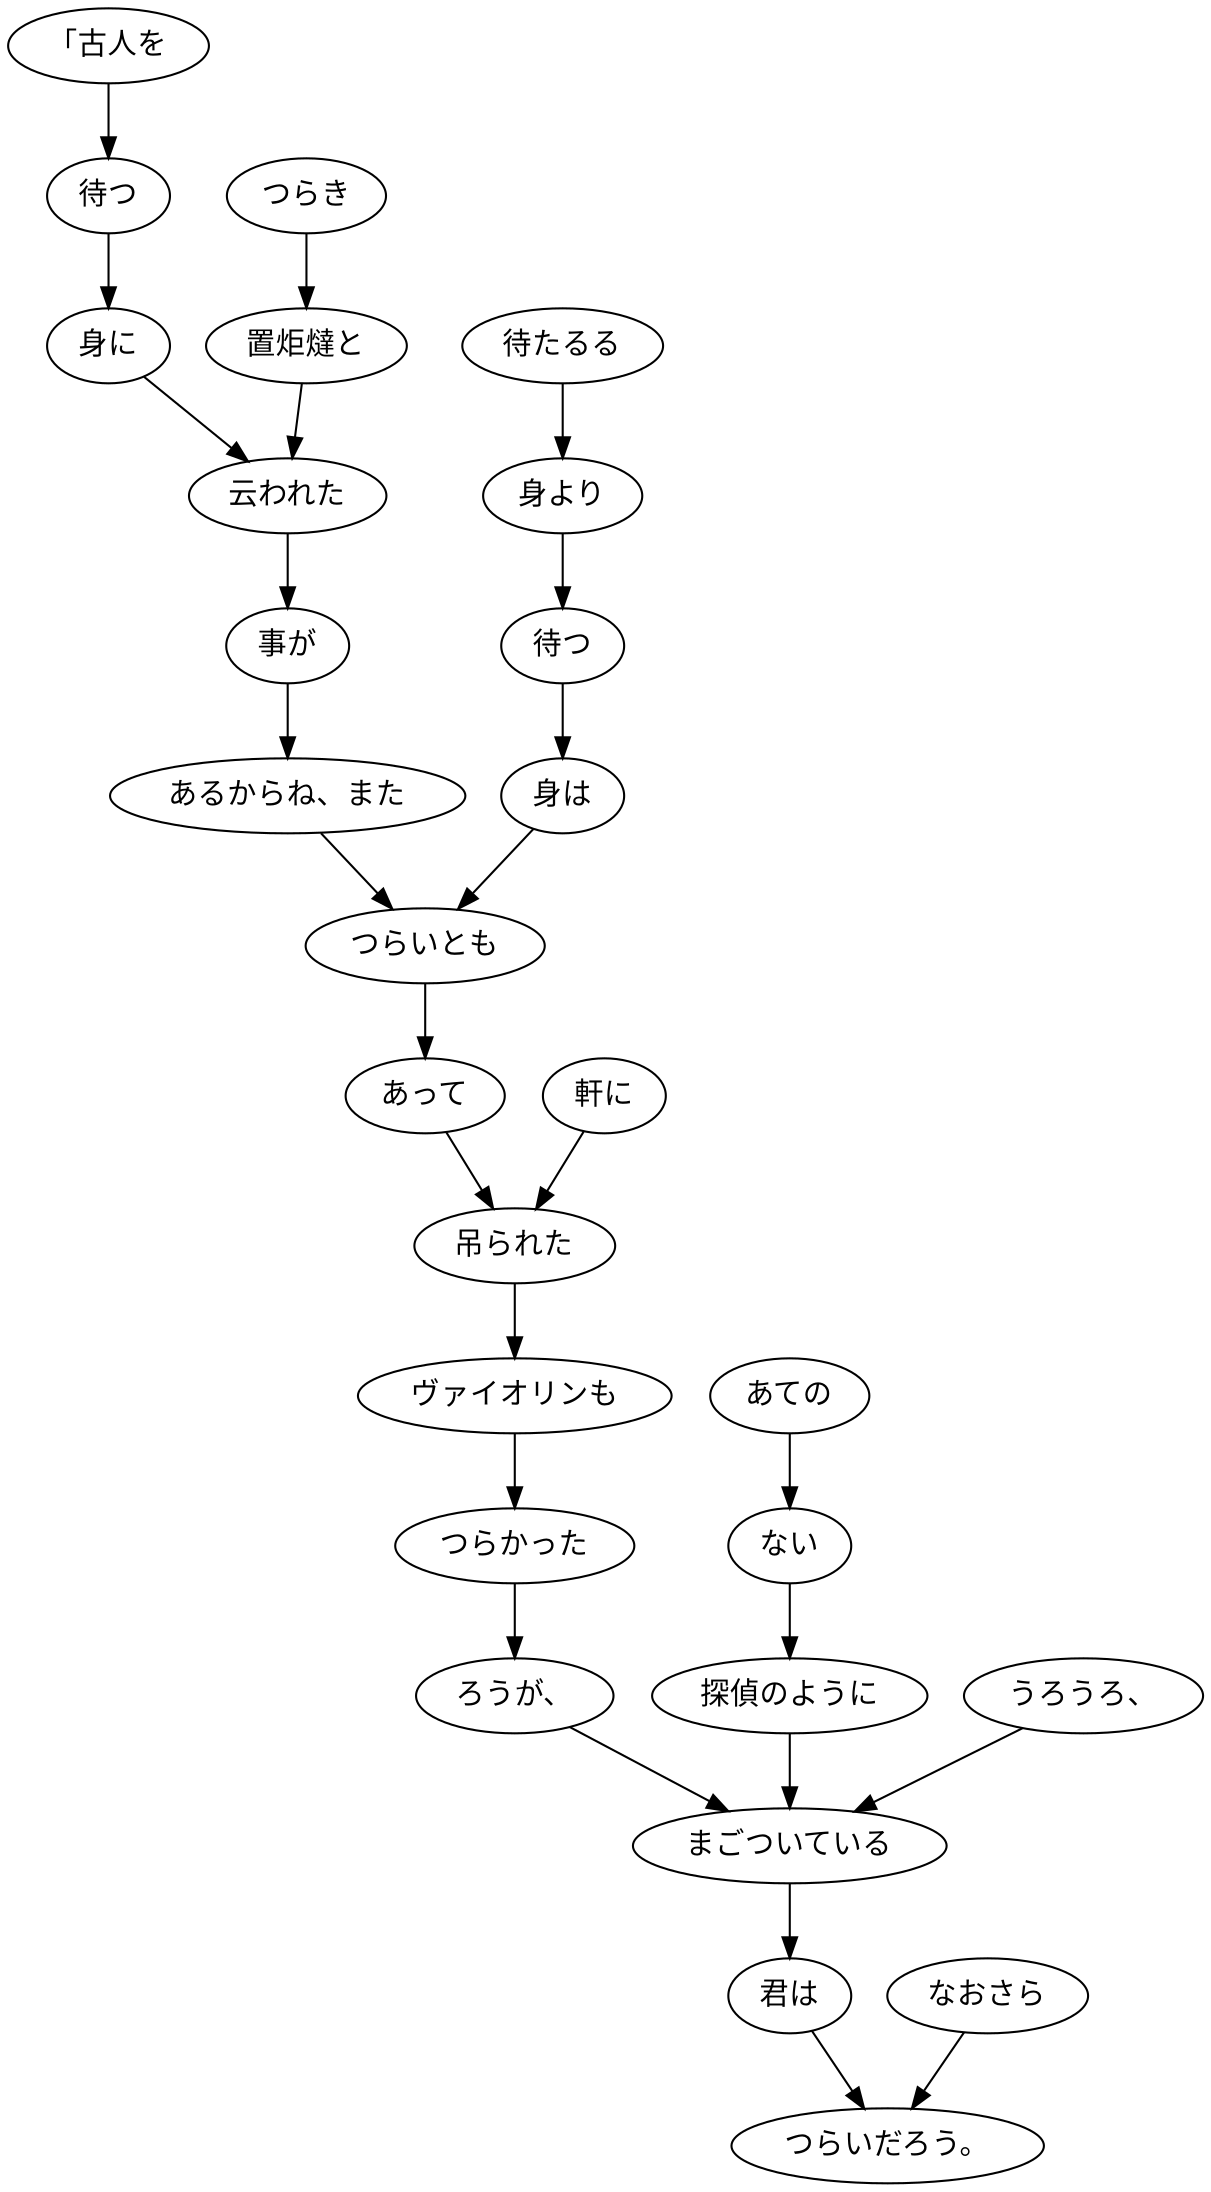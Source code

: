 digraph graph8075 {
	node0 [label="「古人を"];
	node1 [label="待つ"];
	node2 [label="身に"];
	node3 [label="つらき"];
	node4 [label="置炬燵と"];
	node5 [label="云われた"];
	node6 [label="事が"];
	node7 [label="あるからね、また"];
	node8 [label="待たるる"];
	node9 [label="身より"];
	node10 [label="待つ"];
	node11 [label="身は"];
	node12 [label="つらいとも"];
	node13 [label="あって"];
	node14 [label="軒に"];
	node15 [label="吊られた"];
	node16 [label="ヴァイオリンも"];
	node17 [label="つらかった"];
	node18 [label="ろうが、"];
	node19 [label="あての"];
	node20 [label="ない"];
	node21 [label="探偵のように"];
	node22 [label="うろうろ、"];
	node23 [label="まごついている"];
	node24 [label="君は"];
	node25 [label="なおさら"];
	node26 [label="つらいだろう。"];
	node0 -> node1;
	node1 -> node2;
	node2 -> node5;
	node3 -> node4;
	node4 -> node5;
	node5 -> node6;
	node6 -> node7;
	node7 -> node12;
	node8 -> node9;
	node9 -> node10;
	node10 -> node11;
	node11 -> node12;
	node12 -> node13;
	node13 -> node15;
	node14 -> node15;
	node15 -> node16;
	node16 -> node17;
	node17 -> node18;
	node18 -> node23;
	node19 -> node20;
	node20 -> node21;
	node21 -> node23;
	node22 -> node23;
	node23 -> node24;
	node24 -> node26;
	node25 -> node26;
}
